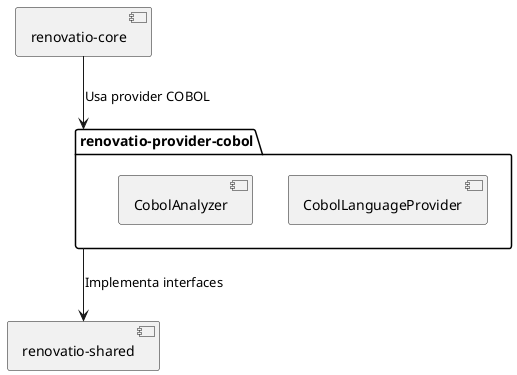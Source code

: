 @startuml
package "renovatio-provider-cobol" {
  [CobolLanguageProvider]
  [CobolAnalyzer]
}

[renovatio-provider-cobol] --> [renovatio-shared] : Implementa interfaces
[renovatio-core] --> [renovatio-provider-cobol] : Usa provider COBOL
@enduml

